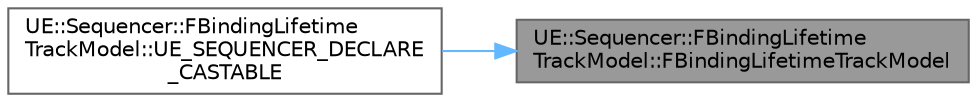 digraph "UE::Sequencer::FBindingLifetimeTrackModel::FBindingLifetimeTrackModel"
{
 // INTERACTIVE_SVG=YES
 // LATEX_PDF_SIZE
  bgcolor="transparent";
  edge [fontname=Helvetica,fontsize=10,labelfontname=Helvetica,labelfontsize=10];
  node [fontname=Helvetica,fontsize=10,shape=box,height=0.2,width=0.4];
  rankdir="RL";
  Node1 [id="Node000001",label="UE::Sequencer::FBindingLifetime\lTrackModel::FBindingLifetimeTrackModel",height=0.2,width=0.4,color="gray40", fillcolor="grey60", style="filled", fontcolor="black",tooltip=" "];
  Node1 -> Node2 [id="edge1_Node000001_Node000002",dir="back",color="steelblue1",style="solid",tooltip=" "];
  Node2 [id="Node000002",label="UE::Sequencer::FBindingLifetime\lTrackModel::UE_SEQUENCER_DECLARE\l_CASTABLE",height=0.2,width=0.4,color="grey40", fillcolor="white", style="filled",URL="$d6/d1b/classUE_1_1Sequencer_1_1FBindingLifetimeTrackModel.html#ab2e7439e2a2188ad2d08de2a54e43509",tooltip=" "];
}
